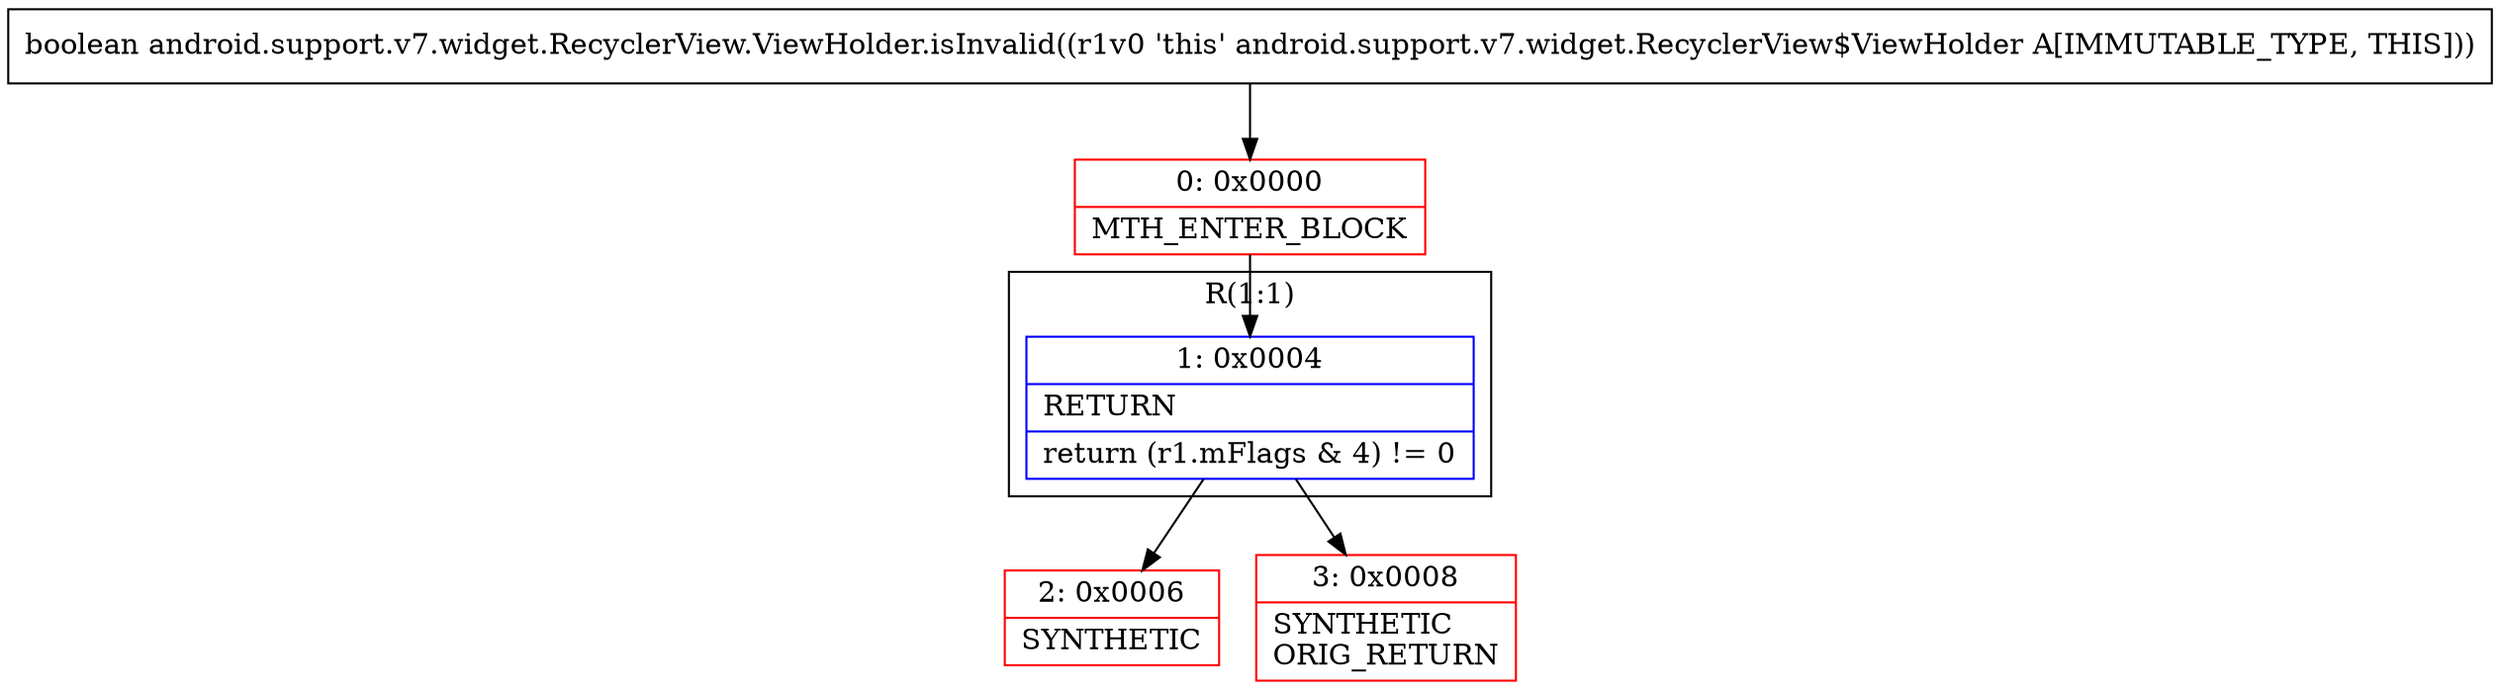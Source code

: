 digraph "CFG forandroid.support.v7.widget.RecyclerView.ViewHolder.isInvalid()Z" {
subgraph cluster_Region_870119966 {
label = "R(1:1)";
node [shape=record,color=blue];
Node_1 [shape=record,label="{1\:\ 0x0004|RETURN\l|return (r1.mFlags & 4) != 0\l}"];
}
Node_0 [shape=record,color=red,label="{0\:\ 0x0000|MTH_ENTER_BLOCK\l}"];
Node_2 [shape=record,color=red,label="{2\:\ 0x0006|SYNTHETIC\l}"];
Node_3 [shape=record,color=red,label="{3\:\ 0x0008|SYNTHETIC\lORIG_RETURN\l}"];
MethodNode[shape=record,label="{boolean android.support.v7.widget.RecyclerView.ViewHolder.isInvalid((r1v0 'this' android.support.v7.widget.RecyclerView$ViewHolder A[IMMUTABLE_TYPE, THIS])) }"];
MethodNode -> Node_0;
Node_1 -> Node_2;
Node_1 -> Node_3;
Node_0 -> Node_1;
}

